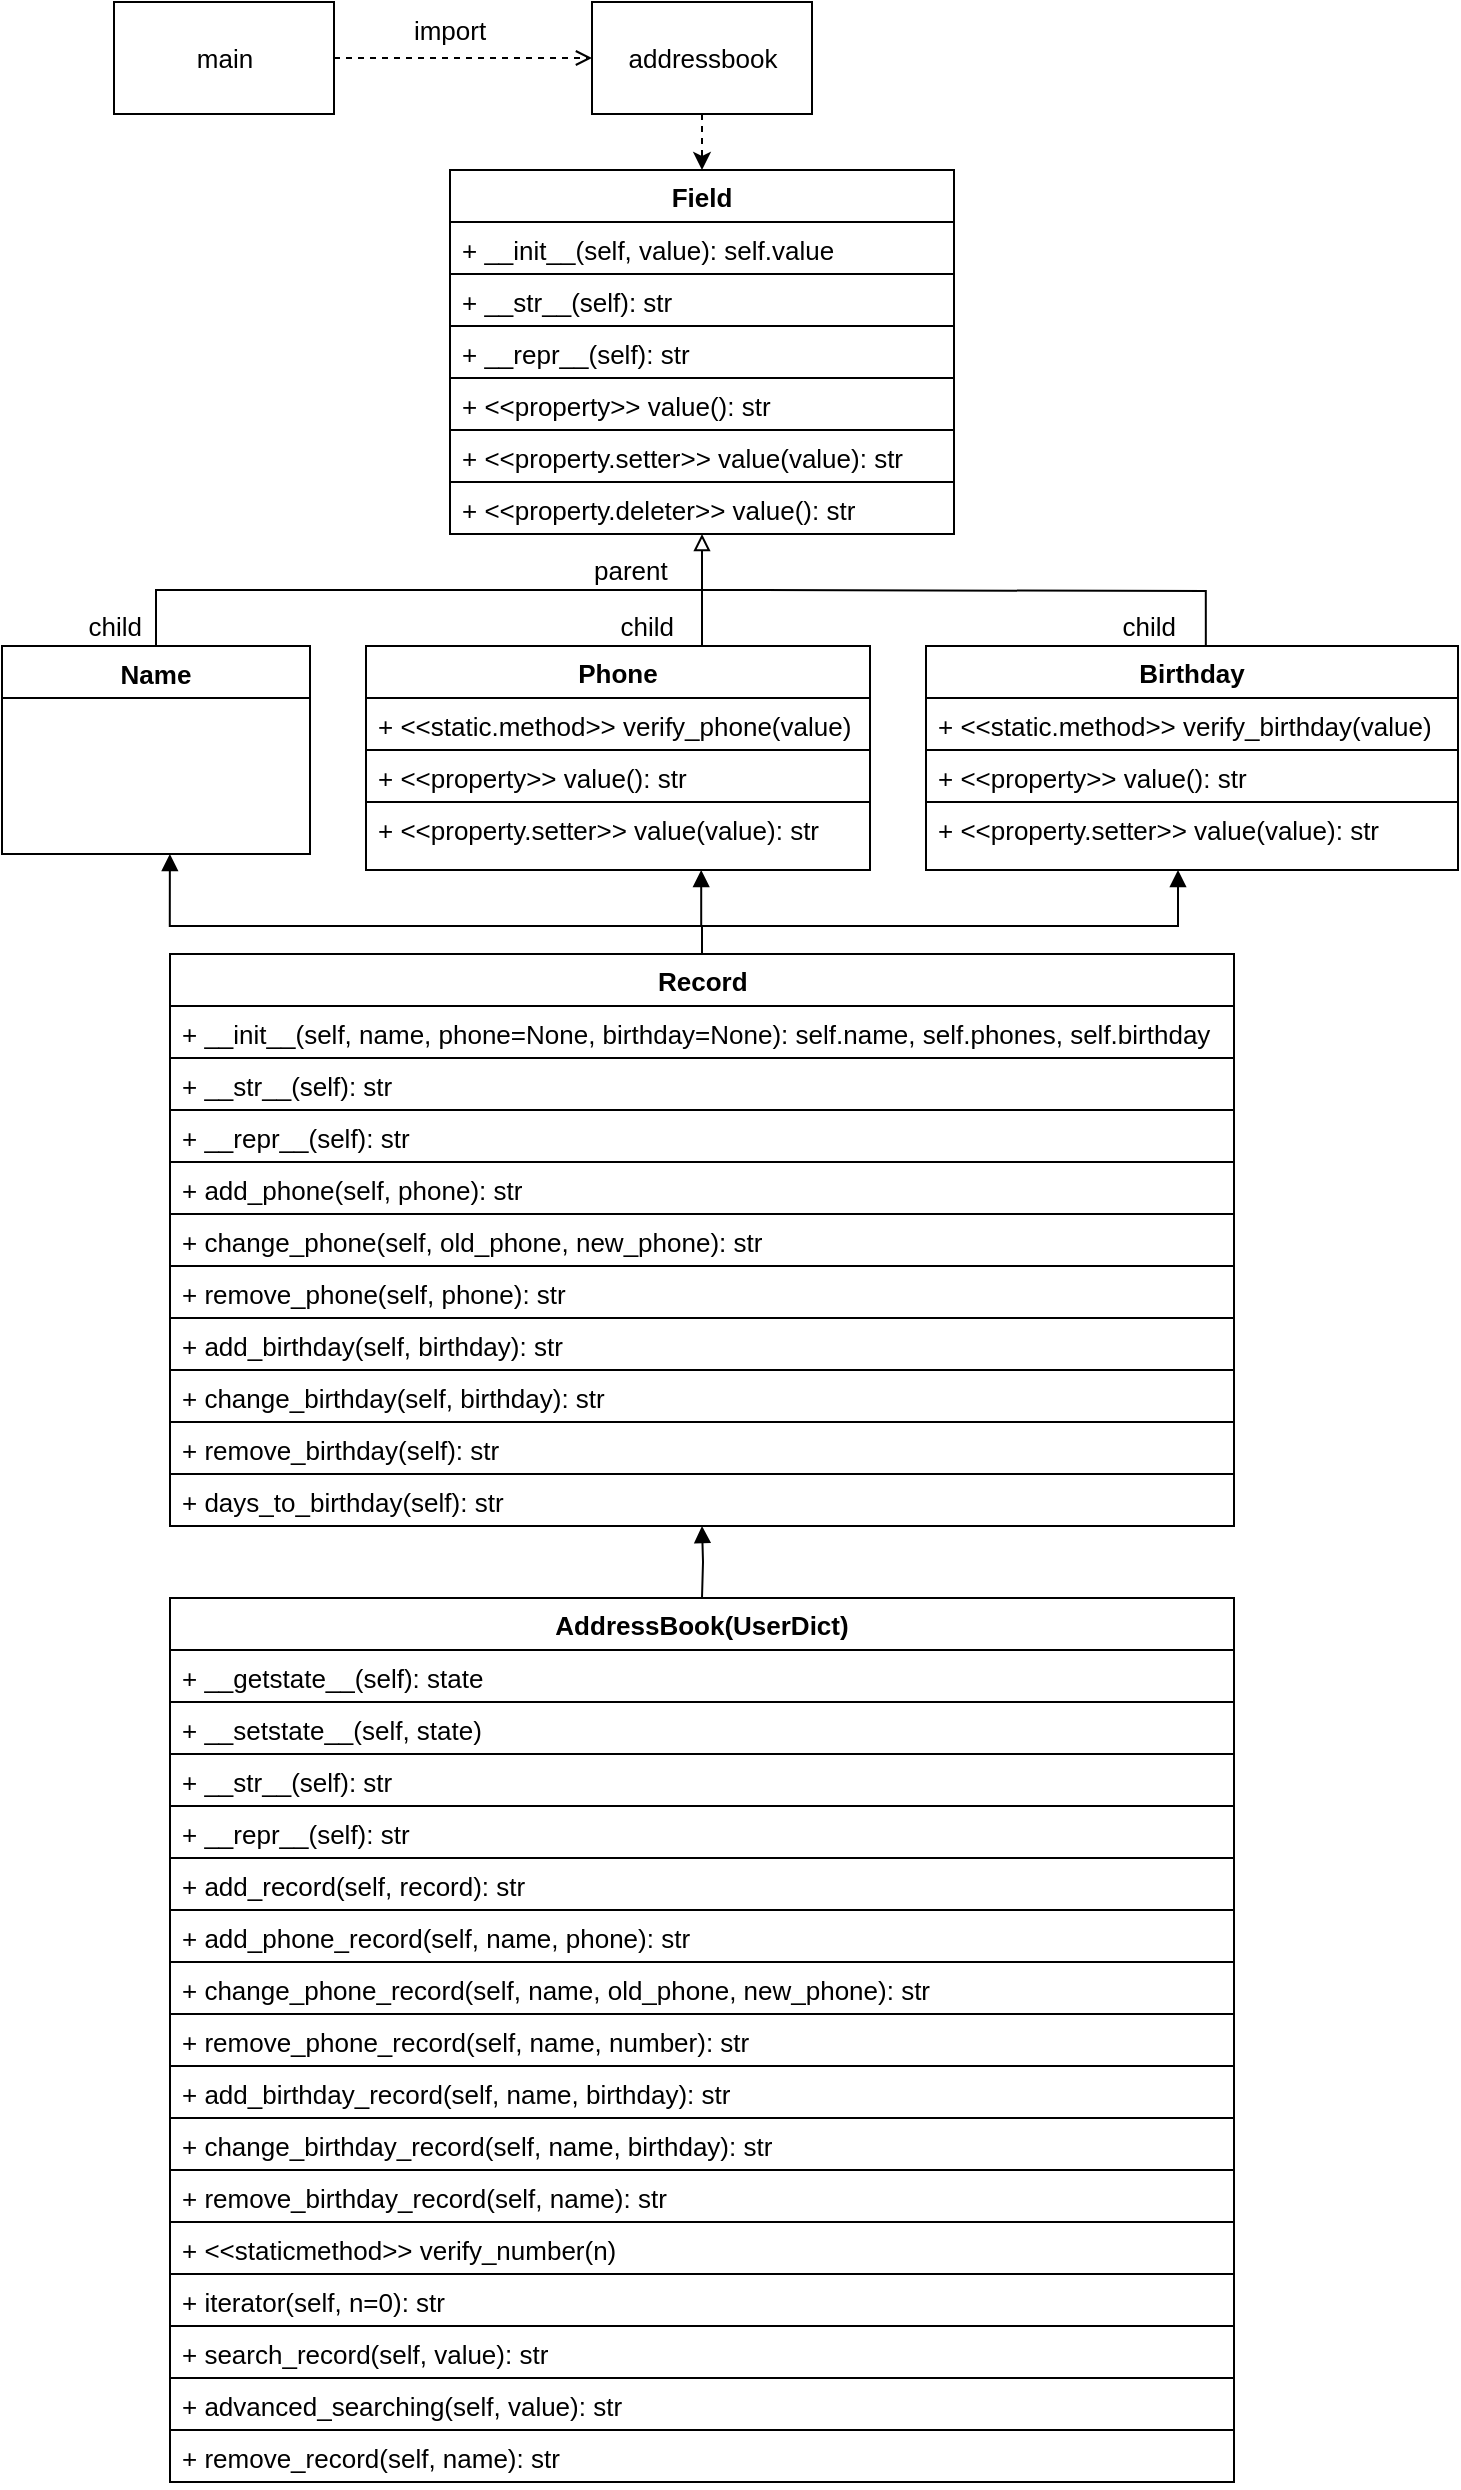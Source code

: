 <mxfile>
    <diagram id="C5RBs43oDa-KdzZeNtuy" name="Page-1">
        <mxGraphModel dx="721" dy="575" grid="1" gridSize="14" guides="1" tooltips="1" connect="1" arrows="1" fold="1" page="1" pageScale="1" pageWidth="827" pageHeight="1169" background="#ffffff" math="0" shadow="0">
            <root>
                <mxCell id="WIyWlLk6GJQsqaUBKTNV-0"/>
                <mxCell id="WIyWlLk6GJQsqaUBKTNV-1" parent="WIyWlLk6GJQsqaUBKTNV-0"/>
                <mxCell id="6lU78s5xcTtTosJBGvuK-3" style="edgeStyle=orthogonalEdgeStyle;rounded=0;orthogonalLoop=1;jettySize=auto;html=1;exitX=1;exitY=0.5;exitDx=0;exitDy=0;dashed=1;endArrow=open;endFill=0;jumpSize=7;fontSize=13;entryX=0;entryY=0.5;entryDx=0;entryDy=0;fontColor=#000000;labelBackgroundColor=none;strokeColor=#000000;" parent="WIyWlLk6GJQsqaUBKTNV-1" source="6lU78s5xcTtTosJBGvuK-0" target="6lU78s5xcTtTosJBGvuK-4" edge="1">
                    <mxGeometry relative="1" as="geometry">
                        <mxPoint x="238" y="84" as="targetPoint"/>
                    </mxGeometry>
                </mxCell>
                <mxCell id="6lU78s5xcTtTosJBGvuK-0" value="main" style="html=1;fontSize=13;fontColor=#000000;labelBackgroundColor=none;fillColor=none;strokeColor=#000000;" parent="WIyWlLk6GJQsqaUBKTNV-1" vertex="1">
                    <mxGeometry x="112" y="56" width="110" height="56" as="geometry"/>
                </mxCell>
                <mxCell id="6lU78s5xcTtTosJBGvuK-2" value="import" style="text;html=1;strokeColor=none;fillColor=none;align=center;verticalAlign=middle;whiteSpace=wrap;rounded=0;fontSize=13;fontColor=#000000;labelBackgroundColor=none;" parent="WIyWlLk6GJQsqaUBKTNV-1" vertex="1">
                    <mxGeometry x="224" y="56" width="112" height="28" as="geometry"/>
                </mxCell>
                <mxCell id="6lU78s5xcTtTosJBGvuK-5" style="edgeStyle=orthogonalEdgeStyle;rounded=0;orthogonalLoop=1;jettySize=auto;html=1;exitX=0.5;exitY=1;exitDx=0;exitDy=0;dashed=1;fontSize=13;entryX=0.5;entryY=0;entryDx=0;entryDy=0;fontColor=#000000;labelBackgroundColor=none;strokeColor=#000000;" parent="WIyWlLk6GJQsqaUBKTNV-1" source="6lU78s5xcTtTosJBGvuK-4" target="6lU78s5xcTtTosJBGvuK-6" edge="1">
                    <mxGeometry relative="1" as="geometry">
                        <mxPoint x="390.765" y="168" as="targetPoint"/>
                        <Array as="points"/>
                    </mxGeometry>
                </mxCell>
                <mxCell id="6lU78s5xcTtTosJBGvuK-4" value="addressbook" style="html=1;fontSize=13;fontColor=#000000;labelBackgroundColor=none;fillColor=none;strokeColor=#000000;" parent="WIyWlLk6GJQsqaUBKTNV-1" vertex="1">
                    <mxGeometry x="351" y="56" width="110" height="56" as="geometry"/>
                </mxCell>
                <mxCell id="6lU78s5xcTtTosJBGvuK-6" value="Field" style="swimlane;fontStyle=1;childLayout=stackLayout;horizontal=1;startSize=26;fillColor=none;horizontalStack=0;resizeParent=1;resizeParentMax=0;resizeLast=0;collapsible=1;marginBottom=0;fontSize=13;fontColor=#000000;labelBackgroundColor=none;strokeColor=#000000;" parent="WIyWlLk6GJQsqaUBKTNV-1" vertex="1">
                    <mxGeometry x="280" y="140" width="252" height="182" as="geometry"/>
                </mxCell>
                <mxCell id="6lU78s5xcTtTosJBGvuK-40" value="+ __init__(self, value): self.value" style="text;strokeColor=#000000;fillColor=none;align=left;verticalAlign=top;spacingLeft=4;spacingRight=4;overflow=hidden;rotatable=0;points=[[0,0.5],[1,0.5]];portConstraint=eastwest;fontSize=13;fontColor=#000000;labelBackgroundColor=none;" parent="6lU78s5xcTtTosJBGvuK-6" vertex="1">
                    <mxGeometry y="26" width="252" height="26" as="geometry"/>
                </mxCell>
                <mxCell id="6lU78s5xcTtTosJBGvuK-41" value="+ __str__(self): str" style="text;strokeColor=#000000;fillColor=none;align=left;verticalAlign=top;spacingLeft=4;spacingRight=4;overflow=hidden;rotatable=0;points=[[0,0.5],[1,0.5]];portConstraint=eastwest;fontSize=13;fontColor=#000000;labelBackgroundColor=none;" parent="6lU78s5xcTtTosJBGvuK-6" vertex="1">
                    <mxGeometry y="52" width="252" height="26" as="geometry"/>
                </mxCell>
                <mxCell id="6lU78s5xcTtTosJBGvuK-42" value="+ __repr__(self): str" style="text;strokeColor=#000000;fillColor=none;align=left;verticalAlign=top;spacingLeft=4;spacingRight=4;overflow=hidden;rotatable=0;points=[[0,0.5],[1,0.5]];portConstraint=eastwest;fontSize=13;fontColor=#000000;labelBackgroundColor=none;" parent="6lU78s5xcTtTosJBGvuK-6" vertex="1">
                    <mxGeometry y="78" width="252" height="26" as="geometry"/>
                </mxCell>
                <mxCell id="6lU78s5xcTtTosJBGvuK-7" value="+ &lt;&lt;property&gt;&gt; value(): str" style="text;strokeColor=#000000;fillColor=none;align=left;verticalAlign=top;spacingLeft=4;spacingRight=4;overflow=hidden;rotatable=0;points=[[0,0.5],[1,0.5]];portConstraint=eastwest;fontSize=13;fontColor=#000000;labelBackgroundColor=none;" parent="6lU78s5xcTtTosJBGvuK-6" vertex="1">
                    <mxGeometry y="104" width="252" height="26" as="geometry"/>
                </mxCell>
                <mxCell id="6lU78s5xcTtTosJBGvuK-8" value="+ &lt;&lt;property.setter&gt;&gt; value(value): str" style="text;strokeColor=#000000;fillColor=none;align=left;verticalAlign=top;spacingLeft=4;spacingRight=4;overflow=hidden;rotatable=0;points=[[0,0.5],[1,0.5]];portConstraint=eastwest;fontSize=13;fontColor=#000000;labelBackgroundColor=none;" parent="6lU78s5xcTtTosJBGvuK-6" vertex="1">
                    <mxGeometry y="130" width="252" height="26" as="geometry"/>
                </mxCell>
                <mxCell id="6lU78s5xcTtTosJBGvuK-9" value="+ &lt;&lt;property.deleter&gt;&gt; value(): str" style="text;strokeColor=#000000;fillColor=none;align=left;verticalAlign=top;spacingLeft=4;spacingRight=4;overflow=hidden;rotatable=0;points=[[0,0.5],[1,0.5]];portConstraint=eastwest;fontSize=13;fontColor=#000000;labelBackgroundColor=none;" parent="6lU78s5xcTtTosJBGvuK-6" vertex="1">
                    <mxGeometry y="156" width="252" height="26" as="geometry"/>
                </mxCell>
                <mxCell id="6lU78s5xcTtTosJBGvuK-16" value="Name" style="swimlane;fontStyle=1;align=center;verticalAlign=top;childLayout=stackLayout;horizontal=1;startSize=26;horizontalStack=0;resizeParent=1;resizeParentMax=0;resizeLast=0;collapsible=1;marginBottom=0;fontSize=13;fontColor=#000000;labelBackgroundColor=none;fillColor=none;strokeColor=#000000;" parent="WIyWlLk6GJQsqaUBKTNV-1" vertex="1">
                    <mxGeometry x="56" y="378" width="154" height="104" as="geometry"/>
                </mxCell>
                <mxCell id="6lU78s5xcTtTosJBGvuK-19" value="+ method(type): type" style="text;strokeColor=#000000;fillColor=none;align=left;verticalAlign=top;spacingLeft=4;spacingRight=4;overflow=hidden;rotatable=0;points=[[0,0.5],[1,0.5]];portConstraint=eastwest;fontSize=13;fontColor=none;labelBackgroundColor=none;noLabel=1;" parent="6lU78s5xcTtTosJBGvuK-16" vertex="1">
                    <mxGeometry y="26" width="154" height="78" as="geometry"/>
                </mxCell>
                <mxCell id="6lU78s5xcTtTosJBGvuK-21" value="Phone" style="swimlane;fontStyle=1;childLayout=stackLayout;horizontal=1;startSize=26;fillColor=none;horizontalStack=0;resizeParent=1;resizeParentMax=0;resizeLast=0;collapsible=1;marginBottom=0;fontSize=13;fontColor=#000000;labelBackgroundColor=none;strokeColor=#000000;" parent="WIyWlLk6GJQsqaUBKTNV-1" vertex="1">
                    <mxGeometry x="238" y="378" width="252" height="112" as="geometry"/>
                </mxCell>
                <mxCell id="6lU78s5xcTtTosJBGvuK-22" value="+ &lt;&lt;static.method&gt;&gt; verify_phone(value)" style="text;strokeColor=#000000;fillColor=none;align=left;verticalAlign=top;spacingLeft=4;spacingRight=4;overflow=hidden;rotatable=0;points=[[0,0.5],[1,0.5]];portConstraint=eastwest;fontSize=13;fontColor=#000000;labelBackgroundColor=none;" parent="6lU78s5xcTtTosJBGvuK-21" vertex="1">
                    <mxGeometry y="26" width="252" height="26" as="geometry"/>
                </mxCell>
                <mxCell id="6lU78s5xcTtTosJBGvuK-26" value="+ &lt;&lt;property&gt;&gt; value(): str" style="text;strokeColor=#000000;fillColor=none;align=left;verticalAlign=top;spacingLeft=4;spacingRight=4;overflow=hidden;rotatable=0;points=[[0,0.5],[1,0.5]];portConstraint=eastwest;fontSize=13;fontColor=#000000;labelBackgroundColor=none;" parent="6lU78s5xcTtTosJBGvuK-21" vertex="1">
                    <mxGeometry y="52" width="252" height="26" as="geometry"/>
                </mxCell>
                <mxCell id="6lU78s5xcTtTosJBGvuK-27" value="+ &lt;&lt;property.setter&gt;&gt; value(value): str" style="text;strokeColor=#000000;fillColor=none;align=left;verticalAlign=top;spacingLeft=4;spacingRight=4;overflow=hidden;rotatable=0;points=[[0,0.5],[1,0.5]];portConstraint=eastwest;fontSize=13;fontColor=#000000;labelBackgroundColor=none;" parent="6lU78s5xcTtTosJBGvuK-21" vertex="1">
                    <mxGeometry y="78" width="252" height="34" as="geometry"/>
                </mxCell>
                <mxCell id="6lU78s5xcTtTosJBGvuK-28" value="Birthday" style="swimlane;fontStyle=1;childLayout=stackLayout;horizontal=1;startSize=26;fillColor=none;horizontalStack=0;resizeParent=1;resizeParentMax=0;resizeLast=0;collapsible=1;marginBottom=0;fontSize=13;fontColor=#000000;labelBackgroundColor=none;strokeColor=#000000;" parent="WIyWlLk6GJQsqaUBKTNV-1" vertex="1">
                    <mxGeometry x="518" y="378" width="266" height="112" as="geometry"/>
                </mxCell>
                <mxCell id="6lU78s5xcTtTosJBGvuK-29" value="+ &lt;&lt;static.method&gt;&gt; verify_birthday(value)" style="text;strokeColor=#000000;fillColor=none;align=left;verticalAlign=top;spacingLeft=4;spacingRight=4;overflow=hidden;rotatable=0;points=[[0,0.5],[1,0.5]];portConstraint=eastwest;fontSize=13;fontColor=#000000;labelBackgroundColor=none;" parent="6lU78s5xcTtTosJBGvuK-28" vertex="1">
                    <mxGeometry y="26" width="266" height="26" as="geometry"/>
                </mxCell>
                <mxCell id="6lU78s5xcTtTosJBGvuK-30" value="+ &lt;&lt;property&gt;&gt; value(): str" style="text;strokeColor=#000000;fillColor=none;align=left;verticalAlign=top;spacingLeft=4;spacingRight=4;overflow=hidden;rotatable=0;points=[[0,0.5],[1,0.5]];portConstraint=eastwest;fontSize=13;fontColor=#000000;labelBackgroundColor=none;" parent="6lU78s5xcTtTosJBGvuK-28" vertex="1">
                    <mxGeometry y="52" width="266" height="26" as="geometry"/>
                </mxCell>
                <mxCell id="6lU78s5xcTtTosJBGvuK-31" value="+ &lt;&lt;property.setter&gt;&gt; value(value): str" style="text;strokeColor=#000000;fillColor=none;align=left;verticalAlign=top;spacingLeft=4;spacingRight=4;overflow=hidden;rotatable=0;points=[[0,0.5],[1,0.5]];portConstraint=eastwest;fontSize=13;fontColor=#000000;labelBackgroundColor=none;" parent="6lU78s5xcTtTosJBGvuK-28" vertex="1">
                    <mxGeometry y="78" width="266" height="34" as="geometry"/>
                </mxCell>
                <mxCell id="6lU78s5xcTtTosJBGvuK-34" value="" style="endArrow=none;html=1;edgeStyle=orthogonalEdgeStyle;rounded=0;fontSize=13;fontColor=#000000;jumpSize=7;entryX=0.5;entryY=0;entryDx=0;entryDy=0;startArrow=block;startFill=0;labelBackgroundColor=none;strokeColor=#000000;" parent="WIyWlLk6GJQsqaUBKTNV-1" source="6lU78s5xcTtTosJBGvuK-9" target="6lU78s5xcTtTosJBGvuK-16" edge="1">
                    <mxGeometry relative="1" as="geometry">
                        <mxPoint x="378" y="350" as="sourcePoint"/>
                        <mxPoint x="538" y="298" as="targetPoint"/>
                        <Array as="points">
                            <mxPoint x="406" y="350"/>
                            <mxPoint x="133" y="350"/>
                        </Array>
                    </mxGeometry>
                </mxCell>
                <mxCell id="6lU78s5xcTtTosJBGvuK-35" value="parent" style="edgeLabel;resizable=0;html=1;align=left;verticalAlign=bottom;fontSize=13;fontColor=#000000;labelBackgroundColor=none;" parent="6lU78s5xcTtTosJBGvuK-34" connectable="0" vertex="1">
                    <mxGeometry x="-1" relative="1" as="geometry">
                        <mxPoint x="-56" y="28" as="offset"/>
                    </mxGeometry>
                </mxCell>
                <mxCell id="6lU78s5xcTtTosJBGvuK-36" value="child" style="edgeLabel;resizable=0;html=1;align=right;verticalAlign=bottom;fontSize=13;fontColor=#000000;labelBackgroundColor=none;" parent="6lU78s5xcTtTosJBGvuK-34" connectable="0" vertex="1">
                    <mxGeometry x="1" relative="1" as="geometry">
                        <mxPoint x="-7" as="offset"/>
                    </mxGeometry>
                </mxCell>
                <mxCell id="6lU78s5xcTtTosJBGvuK-60" style="edgeStyle=none;rounded=0;jumpSize=7;orthogonalLoop=1;jettySize=auto;html=1;exitX=0.5;exitY=0;exitDx=0;exitDy=0;fontSize=13;fontColor=#000000;startArrow=none;startFill=0;endArrow=none;endFill=0;labelBackgroundColor=none;" parent="WIyWlLk6GJQsqaUBKTNV-1" source="6lU78s5xcTtTosJBGvuK-16" target="6lU78s5xcTtTosJBGvuK-16" edge="1">
                    <mxGeometry relative="1" as="geometry"/>
                </mxCell>
                <mxCell id="6lU78s5xcTtTosJBGvuK-72" style="edgeStyle=none;rounded=0;jumpSize=7;orthogonalLoop=1;jettySize=auto;html=1;entryX=0.5;entryY=0;entryDx=0;entryDy=0;fontSize=13;fontColor=#000000;startArrow=none;startFill=0;endArrow=none;endFill=0;labelBackgroundColor=none;" parent="WIyWlLk6GJQsqaUBKTNV-1" source="6lU78s5xcTtTosJBGvuK-28" target="6lU78s5xcTtTosJBGvuK-28" edge="1">
                    <mxGeometry relative="1" as="geometry"/>
                </mxCell>
                <mxCell id="6lU78s5xcTtTosJBGvuK-73" value="                                                                   Record" style="swimlane;fontStyle=1;childLayout=stackLayout;horizontal=1;startSize=26;fillColor=none;horizontalStack=0;resizeParent=1;resizeParentMax=0;resizeLast=0;collapsible=1;marginBottom=0;fontSize=13;fontColor=#000000;align=left;labelBackgroundColor=none;strokeColor=#000000;" parent="WIyWlLk6GJQsqaUBKTNV-1" vertex="1">
                    <mxGeometry x="140" y="532" width="532" height="286" as="geometry"/>
                </mxCell>
                <mxCell id="6lU78s5xcTtTosJBGvuK-77" value="+ __init__(self, name, phone=None, birthday=None): self.name, self.phones, self.birthday" style="text;strokeColor=#000000;fillColor=none;align=left;verticalAlign=top;spacingLeft=4;spacingRight=4;overflow=hidden;rotatable=0;points=[[0,0.5],[1,0.5]];portConstraint=eastwest;fontSize=13;fontColor=#000000;fontFamily=Helvetica;labelBackgroundColor=none;" parent="6lU78s5xcTtTosJBGvuK-73" vertex="1">
                    <mxGeometry y="26" width="532" height="26" as="geometry"/>
                </mxCell>
                <mxCell id="6lU78s5xcTtTosJBGvuK-78" value="+ __str__(self): str" style="text;strokeColor=#000000;fillColor=none;align=left;verticalAlign=top;spacingLeft=4;spacingRight=4;overflow=hidden;rotatable=0;points=[[0,0.5],[1,0.5]];portConstraint=eastwest;fontSize=13;fontColor=#000000;labelBackgroundColor=none;" parent="6lU78s5xcTtTosJBGvuK-73" vertex="1">
                    <mxGeometry y="52" width="532" height="26" as="geometry"/>
                </mxCell>
                <mxCell id="6lU78s5xcTtTosJBGvuK-79" value="+ __repr__(self): str" style="text;strokeColor=#000000;fillColor=none;align=left;verticalAlign=top;spacingLeft=4;spacingRight=4;overflow=hidden;rotatable=0;points=[[0,0.5],[1,0.5]];portConstraint=eastwest;fontSize=13;fontColor=#000000;labelBackgroundColor=none;" parent="6lU78s5xcTtTosJBGvuK-73" vertex="1">
                    <mxGeometry y="78" width="532" height="26" as="geometry"/>
                </mxCell>
                <mxCell id="6lU78s5xcTtTosJBGvuK-76" value="+ add_phone(self, phone): str" style="text;strokeColor=#000000;fillColor=none;align=left;verticalAlign=top;spacingLeft=4;spacingRight=4;overflow=hidden;rotatable=0;points=[[0,0.5],[1,0.5]];portConstraint=eastwest;fontSize=13;fontColor=#000000;labelBackgroundColor=none;" parent="6lU78s5xcTtTosJBGvuK-73" vertex="1">
                    <mxGeometry y="104" width="532" height="26" as="geometry"/>
                </mxCell>
                <mxCell id="6lU78s5xcTtTosJBGvuK-80" value="+ change_phone(self, old_phone, new_phone): str" style="text;strokeColor=#000000;fillColor=none;align=left;verticalAlign=top;spacingLeft=4;spacingRight=4;overflow=hidden;rotatable=0;points=[[0,0.5],[1,0.5]];portConstraint=eastwest;fontSize=13;fontColor=#000000;labelBackgroundColor=none;" parent="6lU78s5xcTtTosJBGvuK-73" vertex="1">
                    <mxGeometry y="130" width="532" height="26" as="geometry"/>
                </mxCell>
                <mxCell id="6lU78s5xcTtTosJBGvuK-81" value="+ remove_phone(self, phone): str" style="text;strokeColor=#000000;fillColor=none;align=left;verticalAlign=top;spacingLeft=4;spacingRight=4;overflow=hidden;rotatable=0;points=[[0,0.5],[1,0.5]];portConstraint=eastwest;fontSize=13;fontColor=#000000;labelBackgroundColor=none;" parent="6lU78s5xcTtTosJBGvuK-73" vertex="1">
                    <mxGeometry y="156" width="532" height="26" as="geometry"/>
                </mxCell>
                <mxCell id="6lU78s5xcTtTosJBGvuK-82" value="+ add_birthday(self, birthday): str" style="text;strokeColor=#000000;fillColor=none;align=left;verticalAlign=top;spacingLeft=4;spacingRight=4;overflow=hidden;rotatable=0;points=[[0,0.5],[1,0.5]];portConstraint=eastwest;fontSize=13;fontColor=#000000;labelBackgroundColor=none;" parent="6lU78s5xcTtTosJBGvuK-73" vertex="1">
                    <mxGeometry y="182" width="532" height="26" as="geometry"/>
                </mxCell>
                <mxCell id="6lU78s5xcTtTosJBGvuK-83" value="+ change_birthday(self, birthday): str" style="text;strokeColor=#000000;fillColor=none;align=left;verticalAlign=top;spacingLeft=4;spacingRight=4;overflow=hidden;rotatable=0;points=[[0,0.5],[1,0.5]];portConstraint=eastwest;fontSize=13;fontColor=#000000;labelBackgroundColor=none;" parent="6lU78s5xcTtTosJBGvuK-73" vertex="1">
                    <mxGeometry y="208" width="532" height="26" as="geometry"/>
                </mxCell>
                <mxCell id="6lU78s5xcTtTosJBGvuK-86" value="+ remove_birthday(self): str" style="text;strokeColor=#000000;fillColor=none;align=left;verticalAlign=top;spacingLeft=4;spacingRight=4;overflow=hidden;rotatable=0;points=[[0,0.5],[1,0.5]];portConstraint=eastwest;fontSize=13;fontColor=#000000;labelBackgroundColor=none;" parent="6lU78s5xcTtTosJBGvuK-73" vertex="1">
                    <mxGeometry y="234" width="532" height="26" as="geometry"/>
                </mxCell>
                <mxCell id="6lU78s5xcTtTosJBGvuK-85" value="+ days_to_birthday(self): str" style="text;strokeColor=#000000;fillColor=none;align=left;verticalAlign=top;spacingLeft=4;spacingRight=4;overflow=hidden;rotatable=0;points=[[0,0.5],[1,0.5]];portConstraint=eastwest;fontSize=13;fontColor=#000000;labelBackgroundColor=none;" parent="6lU78s5xcTtTosJBGvuK-73" vertex="1">
                    <mxGeometry y="260" width="532" height="26" as="geometry"/>
                </mxCell>
                <mxCell id="6lU78s5xcTtTosJBGvuK-90" value="" style="endArrow=block;endFill=1;html=1;edgeStyle=orthogonalEdgeStyle;align=left;verticalAlign=top;rounded=0;fontFamily=Helvetica;fontSize=13;fontColor=#000000;jumpSize=7;entryX=0.545;entryY=1;entryDx=0;entryDy=0;entryPerimeter=0;labelBackgroundColor=none;strokeColor=#000000;" parent="WIyWlLk6GJQsqaUBKTNV-1" target="6lU78s5xcTtTosJBGvuK-19" edge="1">
                    <mxGeometry x="-1" relative="1" as="geometry">
                        <mxPoint x="406" y="532" as="sourcePoint"/>
                        <mxPoint x="182" y="585" as="targetPoint"/>
                        <Array as="points">
                            <mxPoint x="406" y="518"/>
                            <mxPoint x="140" y="518"/>
                        </Array>
                    </mxGeometry>
                </mxCell>
                <mxCell id="6lU78s5xcTtTosJBGvuK-93" value="" style="endArrow=block;endFill=1;html=1;edgeStyle=orthogonalEdgeStyle;align=left;verticalAlign=top;rounded=0;fontFamily=Helvetica;fontSize=13;fontColor=#000000;jumpSize=7;labelBackgroundColor=none;strokeColor=#000000;" parent="WIyWlLk6GJQsqaUBKTNV-1" edge="1">
                    <mxGeometry x="-1" relative="1" as="geometry">
                        <mxPoint x="405.6" y="518" as="sourcePoint"/>
                        <mxPoint x="405.6" y="490" as="targetPoint"/>
                        <Array as="points">
                            <mxPoint x="405.6" y="489.5"/>
                        </Array>
                    </mxGeometry>
                </mxCell>
                <mxCell id="6lU78s5xcTtTosJBGvuK-94" value="" style="endArrow=block;endFill=1;html=1;edgeStyle=orthogonalEdgeStyle;align=left;verticalAlign=top;rounded=0;fontFamily=Helvetica;fontSize=13;fontColor=#000000;jumpSize=7;labelBackgroundColor=none;strokeColor=#000000;" parent="WIyWlLk6GJQsqaUBKTNV-1" edge="1">
                    <mxGeometry x="-1" relative="1" as="geometry">
                        <mxPoint x="406" y="518" as="sourcePoint"/>
                        <mxPoint x="644" y="490" as="targetPoint"/>
                        <Array as="points">
                            <mxPoint x="644" y="518"/>
                            <mxPoint x="644" y="491"/>
                        </Array>
                    </mxGeometry>
                </mxCell>
                <mxCell id="6lU78s5xcTtTosJBGvuK-95" value="AddressBook(UserDict)" style="swimlane;fontStyle=1;childLayout=stackLayout;horizontal=1;startSize=26;fillColor=none;horizontalStack=0;resizeParent=1;resizeParentMax=0;resizeLast=0;collapsible=1;marginBottom=0;fontSize=13;fontColor=#000000;align=center;labelBackgroundColor=none;strokeColor=#000000;" parent="WIyWlLk6GJQsqaUBKTNV-1" vertex="1">
                    <mxGeometry x="140" y="854" width="532" height="442" as="geometry"/>
                </mxCell>
                <mxCell id="6lU78s5xcTtTosJBGvuK-96" value="+ __getstate__(self): state" style="text;strokeColor=#000000;fillColor=none;align=left;verticalAlign=top;spacingLeft=4;spacingRight=4;overflow=hidden;rotatable=0;points=[[0,0.5],[1,0.5]];portConstraint=eastwest;fontSize=13;fontColor=#000000;fontFamily=Helvetica;labelBackgroundColor=none;" parent="6lU78s5xcTtTosJBGvuK-95" vertex="1">
                    <mxGeometry y="26" width="532" height="26" as="geometry"/>
                </mxCell>
                <mxCell id="6lU78s5xcTtTosJBGvuK-97" value="+ __setstate__(self, state)" style="text;strokeColor=#000000;fillColor=none;align=left;verticalAlign=top;spacingLeft=4;spacingRight=4;overflow=hidden;rotatable=0;points=[[0,0.5],[1,0.5]];portConstraint=eastwest;fontSize=13;fontColor=#000000;labelBackgroundColor=none;" parent="6lU78s5xcTtTosJBGvuK-95" vertex="1">
                    <mxGeometry y="52" width="532" height="26" as="geometry"/>
                </mxCell>
                <mxCell id="6lU78s5xcTtTosJBGvuK-106" value="+ __str__(self): str" style="text;strokeColor=#000000;fillColor=none;align=left;verticalAlign=top;spacingLeft=4;spacingRight=4;overflow=hidden;rotatable=0;points=[[0,0.5],[1,0.5]];portConstraint=eastwest;fontSize=13;fontColor=#000000;labelBackgroundColor=none;" parent="6lU78s5xcTtTosJBGvuK-95" vertex="1">
                    <mxGeometry y="78" width="532" height="26" as="geometry"/>
                </mxCell>
                <mxCell id="6lU78s5xcTtTosJBGvuK-98" value="+ __repr__(self): str" style="text;strokeColor=#000000;fillColor=none;align=left;verticalAlign=top;spacingLeft=4;spacingRight=4;overflow=hidden;rotatable=0;points=[[0,0.5],[1,0.5]];portConstraint=eastwest;fontSize=13;fontColor=#000000;labelBackgroundColor=none;" parent="6lU78s5xcTtTosJBGvuK-95" vertex="1">
                    <mxGeometry y="104" width="532" height="26" as="geometry"/>
                </mxCell>
                <mxCell id="6lU78s5xcTtTosJBGvuK-99" value="+ add_record(self, record): str" style="text;strokeColor=#000000;fillColor=none;align=left;verticalAlign=top;spacingLeft=4;spacingRight=4;overflow=hidden;rotatable=0;points=[[0,0.5],[1,0.5]];portConstraint=eastwest;fontSize=13;fontColor=#000000;labelBackgroundColor=none;" parent="6lU78s5xcTtTosJBGvuK-95" vertex="1">
                    <mxGeometry y="130" width="532" height="26" as="geometry"/>
                </mxCell>
                <mxCell id="6lU78s5xcTtTosJBGvuK-107" value="+ add_phone_record(self, name, phone): str" style="text;strokeColor=#000000;fillColor=none;align=left;verticalAlign=top;spacingLeft=4;spacingRight=4;overflow=hidden;rotatable=0;points=[[0,0.5],[1,0.5]];portConstraint=eastwest;fontSize=13;fontColor=#000000;labelBackgroundColor=none;" parent="6lU78s5xcTtTosJBGvuK-95" vertex="1">
                    <mxGeometry y="156" width="532" height="26" as="geometry"/>
                </mxCell>
                <mxCell id="6lU78s5xcTtTosJBGvuK-100" value="+ change_phone_record(self, name, old_phone, new_phone): str" style="text;strokeColor=#000000;fillColor=none;align=left;verticalAlign=top;spacingLeft=4;spacingRight=4;overflow=hidden;rotatable=0;points=[[0,0.5],[1,0.5]];portConstraint=eastwest;fontSize=13;fontColor=#000000;labelBackgroundColor=none;" parent="6lU78s5xcTtTosJBGvuK-95" vertex="1">
                    <mxGeometry y="182" width="532" height="26" as="geometry"/>
                </mxCell>
                <mxCell id="6lU78s5xcTtTosJBGvuK-101" value="+ remove_phone_record(self, name, number): str" style="text;strokeColor=#000000;fillColor=none;align=left;verticalAlign=top;spacingLeft=4;spacingRight=4;overflow=hidden;rotatable=0;points=[[0,0.5],[1,0.5]];portConstraint=eastwest;fontSize=13;fontColor=#000000;labelBackgroundColor=none;" parent="6lU78s5xcTtTosJBGvuK-95" vertex="1">
                    <mxGeometry y="208" width="532" height="26" as="geometry"/>
                </mxCell>
                <mxCell id="6lU78s5xcTtTosJBGvuK-102" value="+ add_birthday_record(self, name, birthday): str" style="text;strokeColor=#000000;fillColor=none;align=left;verticalAlign=top;spacingLeft=4;spacingRight=4;overflow=hidden;rotatable=0;points=[[0,0.5],[1,0.5]];portConstraint=eastwest;fontSize=13;fontColor=#000000;labelBackgroundColor=none;" parent="6lU78s5xcTtTosJBGvuK-95" vertex="1">
                    <mxGeometry y="234" width="532" height="26" as="geometry"/>
                </mxCell>
                <mxCell id="6lU78s5xcTtTosJBGvuK-103" value="+ change_birthday_record(self, name, birthday): str" style="text;strokeColor=#000000;fillColor=none;align=left;verticalAlign=top;spacingLeft=4;spacingRight=4;overflow=hidden;rotatable=0;points=[[0,0.5],[1,0.5]];portConstraint=eastwest;fontSize=13;fontColor=#000000;labelBackgroundColor=none;" parent="6lU78s5xcTtTosJBGvuK-95" vertex="1">
                    <mxGeometry y="260" width="532" height="26" as="geometry"/>
                </mxCell>
                <mxCell id="6lU78s5xcTtTosJBGvuK-104" value="+ remove_birthday_record(self, name): str" style="text;strokeColor=#000000;fillColor=none;align=left;verticalAlign=top;spacingLeft=4;spacingRight=4;overflow=hidden;rotatable=0;points=[[0,0.5],[1,0.5]];portConstraint=eastwest;fontSize=13;fontColor=#000000;labelBackgroundColor=none;" parent="6lU78s5xcTtTosJBGvuK-95" vertex="1">
                    <mxGeometry y="286" width="532" height="26" as="geometry"/>
                </mxCell>
                <mxCell id="6lU78s5xcTtTosJBGvuK-105" value="+ &lt;&lt;staticmethod&gt;&gt; verify_number(n)" style="text;strokeColor=#000000;fillColor=none;align=left;verticalAlign=top;spacingLeft=4;spacingRight=4;overflow=hidden;rotatable=0;points=[[0,0.5],[1,0.5]];portConstraint=eastwest;fontSize=13;fontColor=#000000;labelBackgroundColor=none;" parent="6lU78s5xcTtTosJBGvuK-95" vertex="1">
                    <mxGeometry y="312" width="532" height="26" as="geometry"/>
                </mxCell>
                <mxCell id="6lU78s5xcTtTosJBGvuK-110" value="+ iterator(self, n=0): str" style="text;strokeColor=#000000;fillColor=none;align=left;verticalAlign=top;spacingLeft=4;spacingRight=4;overflow=hidden;rotatable=0;points=[[0,0.5],[1,0.5]];portConstraint=eastwest;fontSize=13;fontColor=#000000;labelBackgroundColor=none;" parent="6lU78s5xcTtTosJBGvuK-95" vertex="1">
                    <mxGeometry y="338" width="532" height="26" as="geometry"/>
                </mxCell>
                <mxCell id="6lU78s5xcTtTosJBGvuK-109" value="+ search_record(self, value): str" style="text;strokeColor=#000000;fillColor=none;align=left;verticalAlign=top;spacingLeft=4;spacingRight=4;overflow=hidden;rotatable=0;points=[[0,0.5],[1,0.5]];portConstraint=eastwest;fontSize=13;fontColor=#000000;labelBackgroundColor=none;" parent="6lU78s5xcTtTosJBGvuK-95" vertex="1">
                    <mxGeometry y="364" width="532" height="26" as="geometry"/>
                </mxCell>
                <mxCell id="6lU78s5xcTtTosJBGvuK-111" value="+ advanced_searching(self, value): str" style="text;strokeColor=#000000;fillColor=none;align=left;verticalAlign=top;spacingLeft=4;spacingRight=4;overflow=hidden;rotatable=0;points=[[0,0.5],[1,0.5]];portConstraint=eastwest;fontSize=13;fontColor=#000000;labelBackgroundColor=none;" parent="6lU78s5xcTtTosJBGvuK-95" vertex="1">
                    <mxGeometry y="390" width="532" height="26" as="geometry"/>
                </mxCell>
                <mxCell id="6lU78s5xcTtTosJBGvuK-108" value="+ remove_record(self, name): str" style="text;strokeColor=#000000;fillColor=none;align=left;verticalAlign=top;spacingLeft=4;spacingRight=4;overflow=hidden;rotatable=0;points=[[0,0.5],[1,0.5]];portConstraint=eastwest;fontSize=13;fontColor=#000000;labelBackgroundColor=none;" parent="6lU78s5xcTtTosJBGvuK-95" vertex="1">
                    <mxGeometry y="416" width="532" height="26" as="geometry"/>
                </mxCell>
                <mxCell id="6lU78s5xcTtTosJBGvuK-114" value="" style="endArrow=block;endFill=1;html=1;edgeStyle=orthogonalEdgeStyle;align=left;verticalAlign=top;rounded=0;fontFamily=Helvetica;fontSize=13;fontColor=#000000;jumpSize=7;labelBackgroundColor=none;entryX=0.5;entryY=1;entryDx=0;entryDy=0;strokeColor=#000000;" parent="WIyWlLk6GJQsqaUBKTNV-1" target="6lU78s5xcTtTosJBGvuK-73" edge="1">
                    <mxGeometry x="-1" relative="1" as="geometry">
                        <mxPoint x="406" y="854" as="sourcePoint"/>
                        <mxPoint x="406" y="924" as="targetPoint"/>
                        <Array as="points"/>
                    </mxGeometry>
                </mxCell>
                <mxCell id="pXKF-uSbd7uTDrkKaJta-2" value="" style="endArrow=none;html=1;edgeStyle=orthogonalEdgeStyle;rounded=0;entryX=0.526;entryY=0;entryDx=0;entryDy=0;entryPerimeter=0;strokeColor=#000000;" parent="WIyWlLk6GJQsqaUBKTNV-1" target="6lU78s5xcTtTosJBGvuK-28" edge="1">
                    <mxGeometry relative="1" as="geometry">
                        <mxPoint x="406" y="350" as="sourcePoint"/>
                        <mxPoint x="566" y="350" as="targetPoint"/>
                    </mxGeometry>
                </mxCell>
                <mxCell id="pXKF-uSbd7uTDrkKaJta-4" value="child" style="edgeLabel;resizable=0;html=1;align=right;verticalAlign=bottom;fontSize=13;fontColor=#000000;labelBackgroundColor=none;" parent="pXKF-uSbd7uTDrkKaJta-2" connectable="0" vertex="1">
                    <mxGeometry x="1" relative="1" as="geometry">
                        <mxPoint x="-14" as="offset"/>
                    </mxGeometry>
                </mxCell>
                <mxCell id="pXKF-uSbd7uTDrkKaJta-8" value="" style="endArrow=none;html=1;edgeStyle=orthogonalEdgeStyle;rounded=0;fontSize=13;strokeColor=#000000;" parent="WIyWlLk6GJQsqaUBKTNV-1" edge="1">
                    <mxGeometry relative="1" as="geometry">
                        <mxPoint x="406" y="350" as="sourcePoint"/>
                        <mxPoint x="406" y="378" as="targetPoint"/>
                        <Array as="points">
                            <mxPoint x="406" y="375"/>
                        </Array>
                    </mxGeometry>
                </mxCell>
                <mxCell id="pXKF-uSbd7uTDrkKaJta-10" value="child" style="edgeLabel;resizable=0;html=1;align=right;verticalAlign=bottom;fontSize=13;labelBackgroundColor=none;fontColor=#000000;" parent="pXKF-uSbd7uTDrkKaJta-8" connectable="0" vertex="1">
                    <mxGeometry x="1" relative="1" as="geometry">
                        <mxPoint x="-14" as="offset"/>
                    </mxGeometry>
                </mxCell>
            </root>
        </mxGraphModel>
    </diagram>
</mxfile>